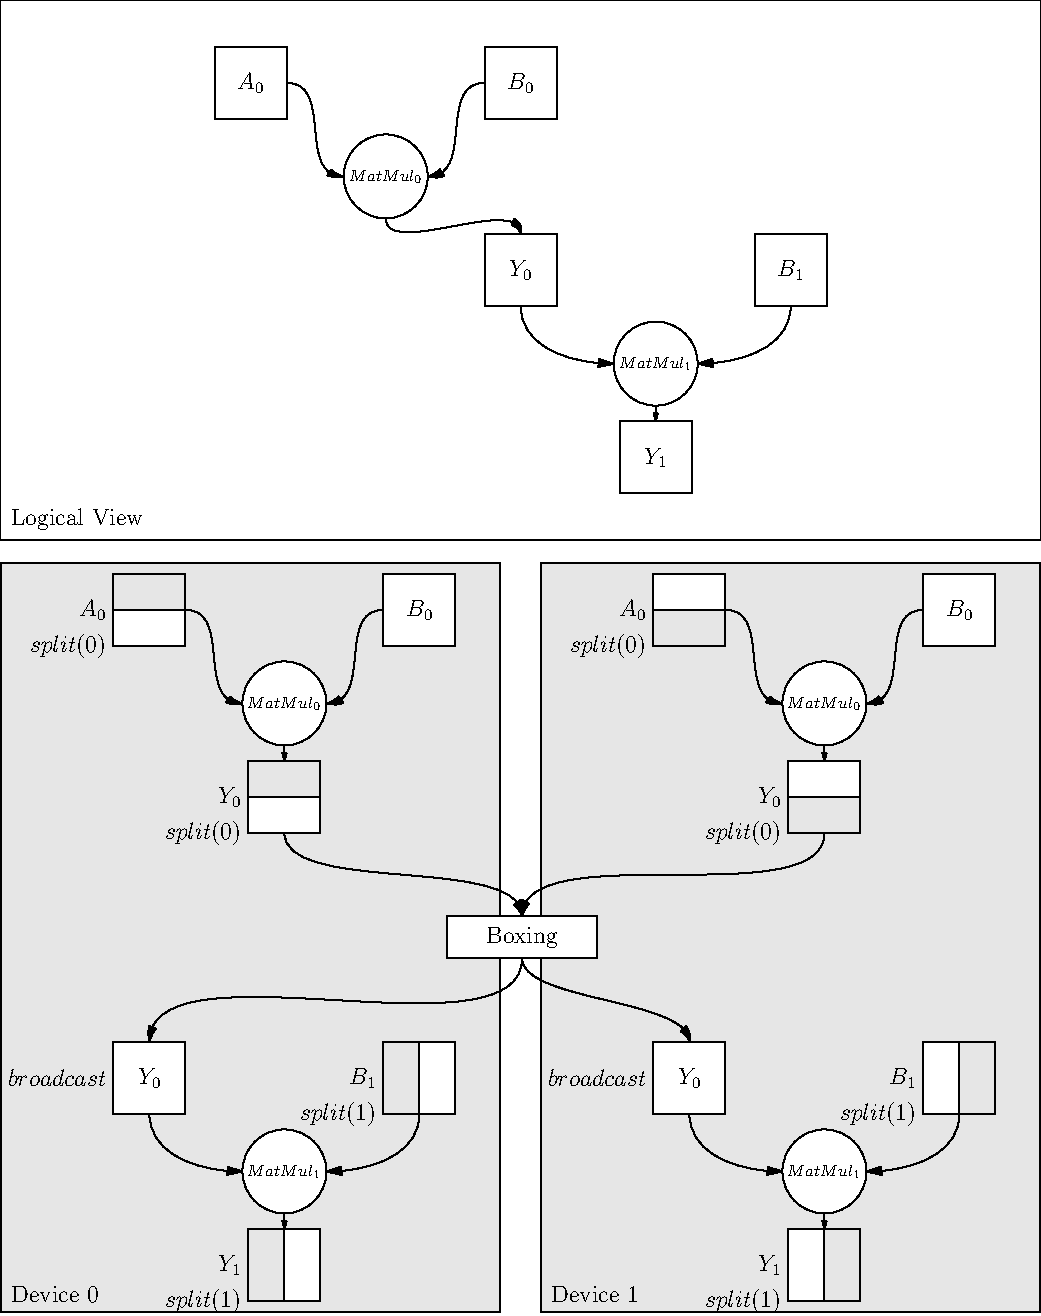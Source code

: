 size(40cm, 0);
unitsize(30, 0);
defaultpen(fontsize(12pt));


real rsize = 0.7;
real shiftUnit = 3;

picture getCircle(string s, pair pos, pen p = white)
{
    picture pic;
    path pt_circle = circle(pos, rsize);
    filldraw(pic, pt_circle, p);
    label(pic, s, pos, fontsize(8pt));
    return pic;
}

picture getRect(string s="", pair z=(0,0), real w=1.2, real h = 1.2,pen p = white) {
  picture pic;
  pair d=(w,h);
  filldraw(pic,box(-d/2,d/2), p);
  label(pic,s,(0,0));
  return shift(z)*pic;
}

picture getLogicalPic()
{
    picture pic;
    size(pic, 40cm, 0);
    unitsize(pic, 30, 0);

    real xshiftUnit = 1.5shiftUnit;
    real yshiftUnit = -0.52shiftUnit;

    picture A0 = getRect("$A_0$");
    picture B0 = getRect("$B_0$", (xshiftUnit, 0));

    real xOfCirclePt = midpoint(point(A0, E)--point(B0,W)).x;
    picture MatMul0 = getCircle("$MatMul_0$", (xOfCirclePt, yshiftUnit));

    add(pic, A0);
    add(pic, B0);
    add(pic, MatMul0);


    transform shiftRightDown = shift(xshiftUnit, 2*yshiftUnit);
    picture Y0 = shiftRightDown*getRect("$Y_0$");
    picture B1 = shiftRightDown*getRect("$B_1$", (xshiftUnit, 0));
    picture MatMul1 = shiftRightDown*getCircle("$MatMul_1$", (xOfCirclePt, yshiftUnit));
    picture Y1 = shiftRightDown*getRect("$Y_1$", (xOfCirclePt, 2yshiftUnit));

    add(pic, Y0);
    add(pic, B1);
    add(pic, MatMul1);
    add(pic, Y1);

    //draw lines
    path A0ToMat0 = point(A0, E){right}..{right}point(MatMul0, W);
    path B0ToMat0 = point(B0, W){left}..{left}point(MatMul0, E);
    path Mat0ToY0 = point(MatMul0, S){down}.. tension 2 ..{down}point(Y0, N);
    path Y0ToMat1 = point(Y0, S){down}..{right}point(MatMul1, W);
    path B1ToMat1 = point(B1, S){down}..{left}point(MatMul1, E);
    path Mat1ToY1 = point(MatMul1, S){down}..{down}point(Y1, N);

    draw(pic, A0ToMat0, Arrow);
    draw(pic, B0ToMat0, Arrow);
    draw(pic, Mat0ToY0, Arrow);
    draw(pic, Y0ToMat1, Arrow);
    draw(pic, B1ToMat1, Arrow);
    draw(pic, Mat1ToY1, Arrow);

    // box it and label
    pair centerOfPic = midpoint(point(Y0, W)--point(Y0,E));
    real boxWidth = 2.89shiftUnit;
    real boxHeight = 1.5shiftUnit;
    pair leftBottom = shift(-boxWidth, -boxHeight)*centerOfPic;
    pair rightUp = shift(boxWidth, boxHeight)*centerOfPic;
    label(pic, "Logical View", leftBottom, 2NE);
    path encloseBox = box(leftBottom, rightUp);
    draw(pic, encloseBox);
    return pic;
}

void fillBoxUp(picture boxPic, pen p=lightgray)
{
    pair ptLeftBottom = point(boxPic, W);
    pair ptRightBottom = point(boxPic, E);
    pair ptLeftUp = point(boxPic, NW);
    pair ptRightUp = point(boxPic, NE);
    path upRect = ptLeftBottom--ptRightBottom--ptRightUp--ptLeftUp--cycle;
    filldraw(boxPic, upRect, p);
}

void fillBoxDown(picture boxPic, pen p=lightgray)
{
    pair ptLeftBottom = point(boxPic, SW);
    pair ptRightBottom = point(boxPic, SE);
    pair ptLeftUp = point(boxPic, W);
    pair ptRightUp = point(boxPic, E);
    path upRect = ptLeftBottom--ptRightBottom--ptRightUp--ptLeftUp--cycle;
    filldraw(boxPic, upRect, p);
}

void fillBoxLeft(picture boxPic, pen p=lightgray)
{
    pair ptLeftBottom = point(boxPic, SW);
    pair ptRightBottom = midpoint(point(boxPic, SW)--point(boxPic, SE));
    pair ptLeftUp = point(boxPic, NW);
    pair ptRightUp = midpoint(point(boxPic, NW)--point(boxPic, NE));
    path upRect = ptLeftBottom--ptRightBottom--ptRightUp--ptLeftUp--cycle;
    filldraw(boxPic, upRect, p);
}

void fillBoxRight(picture boxPic, pen p=lightgray)
{
    pair ptLeftBottom = midpoint(point(boxPic, SW)--point(boxPic, SE));
    pair ptRightBottom = point(boxPic, SE);
    pair ptLeftUp = midpoint(point(boxPic, NW)--point(boxPic, NE));
    pair ptRightUp = point(boxPic, NE);
    path upRect = ptLeftBottom--ptRightBottom--ptRightUp--ptLeftUp--cycle;
    filldraw(boxPic, upRect, p);
}

picture getBoxPic()
{
    picture pic;
    size(pic, 40cm, 0);
    unitsize(pic, 30, 0);

    real xshiftUnit = 1.5shiftUnit;
    real yshiftUnit = -0.52shiftUnit;

// background box
    pair ptLeftBottom = (-0.55xshiftUnit, 7.5yshiftUnit);
    pair ptRightUp = (1.3xshiftUnit, -0.5yshiftUnit);
    path bgBox0 = box(ptLeftBottom, ptRightUp);
    path bgBox1 = shift(2xshiftUnit, 0)*bgBox0;
    picture bgBox0Pic;
    picture bgBox1Pic;
    filldraw(bgBox0Pic, bgBox0, lightgray);
    filldraw(bgBox1Pic, bgBox1, lightgray);
    add(pic, bgBox0Pic);
    add(pic, bgBox1Pic);

    label(pic, "Device 0", point(bgBox0Pic, SW), 2NE);
    label(pic, "Device 1", point(bgBox1Pic, SW), 2NE);

// ------device 0 layer 1
    picture dev0_A0 = getRect("");
    fillBoxUp(dev0_A0);
    label(dev0_A0, "$A_0$", point(dev0_A0, W), W);
    label(dev0_A0, "$split(0)$", point(dev0_A0, SW), W);

    picture dev0_B0 = getRect("$B_0$", (xshiftUnit, 0));

    real xOfCirclePt = midpoint(point(dev0_A0, E)--point(dev0_B0,W)).x;
    picture dev0_MatMul0 = getCircle("$MatMul_0$", (xOfCirclePt, yshiftUnit));

    add(pic, dev0_A0);
    add(pic, dev0_B0);
    add(pic, dev0_MatMul0);

    picture dev0_Y0 = getRect("", (xOfCirclePt, 2*yshiftUnit));
    fillBoxUp(dev0_Y0);
    label(dev0_Y0, "$Y_0$", point(dev0_Y0, W), W);
    label(dev0_Y0, "$split(0)$", point(dev0_Y0, SW), W);
    add(pic, dev0_Y0);

//---------- device 1 layer 1
    transform shiftToDevice1 = shift(2xshiftUnit, 0);
    picture dev1_A0 = shiftToDevice1*getRect("");
    fillBoxDown(dev1_A0);
    label(dev1_A0, "$A_0$", point(dev1_A0, W), W);
    label(dev1_A0, "$split(0)$", point(dev1_A0, SW), W);

    picture dev1_B0 = shiftToDevice1*getRect("$B_0$", (xshiftUnit, 0));

    real xOfCirclePt = midpoint(point(dev1_A0, E)--point(dev1_B0,W)).x;
    picture dev1_MatMul0 = getCircle("$MatMul_0$", (xOfCirclePt, yshiftUnit));

    add(pic, dev1_A0);
    add(pic, dev1_B0);
    add(pic, dev1_MatMul0);

    picture dev1_Y0 = getRect("", (xOfCirclePt, 2*yshiftUnit));
    fillBoxDown(dev1_Y0);
    label(dev1_Y0, "$Y_0$", point(dev1_Y0, W), W);
    label(dev1_Y0, "$split(0)$", point(dev1_Y0, SW), W);
    add(pic, dev1_Y0);

//------boxing rect
    pair boxingPos = shift(-0.12xshiftUnit, 1.5yshiftUnit)*midpoint(point(dev0_Y0, E)--point(dev1_Y0,W));
    //dot(pic, boxingPos);
    picture theBoxNode = getRect("Boxing", boxingPos, 2.5, 0.7);
    add(pic, theBoxNode);

 // ------- lines in layer 1(mat0 to boxing)
    path dev0A0ToMat0 = point(dev0_A0, E){right}..{right}point(dev0_MatMul0, W);
    path dev0B0ToMat0 = point(dev0_B0, W){left}..{left}point(dev0_MatMul0, E);
    path mat0ToDev0Y0 = point(dev0_MatMul0, S){down}..{down}point(dev0_Y0, N);
    path dev0Y0ToBoxing = point(dev0_Y0, S){down}.. tension atleast 2 ..{down}point(theBoxNode, N);
    draw(pic, dev0A0ToMat0, Arrow);
    draw(pic, dev0B0ToMat0, Arrow);
    draw(pic, mat0ToDev0Y0, Arrow);
    draw(pic, dev0Y0ToBoxing, Arrow);

    path dev1A0ToMat0 = point(dev1_A0, E){right}..{right}point(dev1_MatMul0, W);
    path dev1B0ToMat0 = point(dev1_B0, W){left}..{left}point(dev1_MatMul0, E);
    path mat0ToDev1Y0 = point(dev1_MatMul0, S){down}..{down}point(dev1_Y0, N);
    path dev1Y0ToBoxing = point(dev1_Y0, S){down}.. tension atleast 2 ..{down}point(theBoxNode, N);
    draw(pic, dev1A0ToMat0, Arrow);
    draw(pic, dev1B0ToMat0, Arrow);
    draw(pic, mat0ToDev1Y0, Arrow);
    draw(pic, dev1Y0ToBoxing, Arrow);

//----------- layer2 of device 0 nodes
    transform shiftToLayer2 = shift(0, 5yshiftUnit);
    picture l2_dev0_Y0 = shiftToLayer2*getRect("$Y_0$");
    label(l2_dev0_Y0, "$broadcast$", point(l2_dev0_Y0, W), W);

    picture l2_dev0_B1 = shiftToLayer2*getRect("", (xshiftUnit, 0));
    fillBoxLeft(l2_dev0_B1);
    label(l2_dev0_B1, "$B_1$", point(l2_dev0_B1, W), W);
    label(l2_dev0_B1, "$split(1)$", point(l2_dev0_B1, SW), W);

    real xOfCirclePt = midpoint(point(l2_dev0_Y0, E)--point(l2_dev0_B1,W)).x;
    picture l2_dev0_MatMul1 = shiftToLayer2*getCircle("$MatMul_1$", (xOfCirclePt, yshiftUnit));

    add(pic, l2_dev0_Y0);
    add(pic, l2_dev0_B1);
    add(pic, l2_dev0_MatMul1);

    picture l2_dev0_Y1 = shiftToLayer2*getRect("", (xOfCirclePt, 2*yshiftUnit));
    fillBoxLeft(l2_dev0_Y1);
    label(l2_dev0_Y1, "$Y_1$", point(l2_dev0_Y1, W), W);
    label(l2_dev0_Y1, "$split(1)$", point(l2_dev0_Y1, SW), W);
    add(pic, l2_dev0_Y1);

//----------- layer2 of device 1 nodes
    transform shiftToLayer2Dev1 = shift(2xshiftUnit, 5yshiftUnit);
    picture l2_dev1_Y0 = shiftToLayer2Dev1*getRect("$Y_0$");
    label(l2_dev1_Y0, "$broadcast$", point(l2_dev1_Y0, W), W);

    picture l2_dev1_B1 = shiftToLayer2Dev1*getRect("", (xshiftUnit, 0));
    fillBoxRight(l2_dev1_B1);
    label(l2_dev1_B1, "$B_1$", point(l2_dev1_B1, W), W);
    label(l2_dev1_B1, "$split(1)$", point(l2_dev1_B1, SW), W);

    pair ptCircle = shift(0, yshiftUnit)*midpoint(point(l2_dev1_Y0, E)--point(l2_dev1_B1,W));
    picture l2_dev1_MatMul1 = getCircle("$MatMul_1$", ptCircle);

    add(pic, l2_dev1_Y0);
    add(pic, l2_dev1_B1);
    add(pic, l2_dev1_MatMul1);

    picture l2_dev1_Y1 = getRect("", shift(0, yshiftUnit)*ptCircle);
    fillBoxRight(l2_dev1_Y1);
    label(l2_dev1_Y1, "$Y_1$", point(l2_dev1_Y1, W), W);
    label(l2_dev1_Y1, "$split(1)$", point(l2_dev1_Y1, SW), W);
    add(pic, l2_dev1_Y1);

// ------ draw lines in layer2(boxing to layer2)
    path boxingToDev0Y0 = point(theBoxNode, S){down}.. tension 2 ..{down}point(l2_dev0_Y0, N);
    path boxingToDev1Y0 = point(theBoxNode, S){down}.. tension 2 ..{down}point(l2_dev1_Y0, N);
    draw(pic, boxingToDev0Y0, Arrow);
    draw(pic, boxingToDev1Y0, Arrow);

    //dev 0
    path l2Y0ToMat1 = point(l2_dev0_Y0, S){down}..{right}point(l2_dev0_MatMul1, W);
    path l2B1ToMat1 = point(l2_dev0_B1, S){down}..{left}point(l2_dev0_MatMul1, E);
    path l2Mat1ToY1 = point(l2_dev0_MatMul1, S){down}..{down}point(l2_dev0_Y1, N);
    draw(pic, l2Y0ToMat1, Arrow);
    draw(pic, l2B1ToMat1, Arrow);
    draw(pic, l2Mat1ToY1, Arrow);

    //dev 1
    path l2Y0ToMat1Dev1 = point(l2_dev1_Y0, S){down}..{right}point(l2_dev1_MatMul1, W);
    path l2B1ToMat1Dev1 = point(l2_dev1_B1, S){down}..{left}point(l2_dev1_MatMul1, E);
    path l2Mat1ToY1Dev1 = point(l2_dev1_MatMul1, S){down}..{down}point(l2_dev1_Y1, N);
    draw(pic, l2Y0ToMat1Dev1, Arrow);
    draw(pic, l2B1ToMat1Dev1, Arrow);
    draw(pic, l2Mat1ToY1Dev1, Arrow);

    return pic;
}

picture logicalPic = getLogicalPic();
add(logicalPic.fit(), (0,0), N);

picture boxPic = getBoxPic();
add(boxPic.fit(), (0,0), 10S);